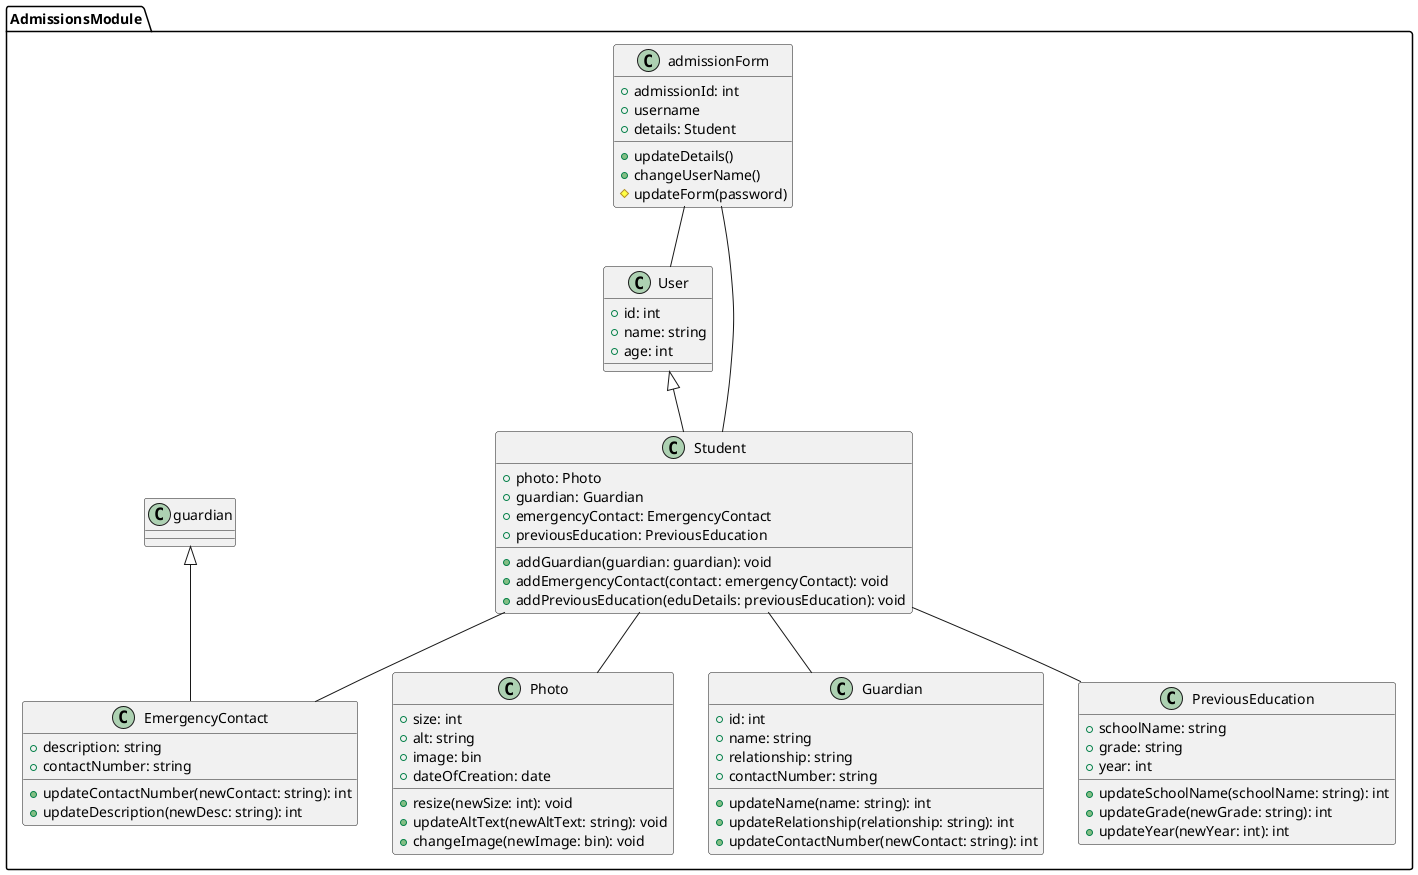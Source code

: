 @startuml admissions
package AdmissionsModule {
	class admissionForm {
		+ admissionId: int
		+ username
		+ details: Student

		+ updateDetails()
		+ changeUserName()
		' See this
		# updateForm(password)
	}

	class User {
		+ id: int
		+ name: string
		+ age: int
	}

	class Student extends User{
		+ photo: Photo
		+ guardian: Guardian
		+ emergencyContact: EmergencyContact
		+ previousEducation: PreviousEducation

		+ addGuardian(guardian: guardian): void
		+ addEmergencyContact(contact: emergencyContact): void
		+ addPreviousEducation(eduDetails: previousEducation): void
	}

	class Photo {
		+ size: int
		+ alt: string
		+ image: bin
		+ dateOfCreation: date
		+ resize(newSize: int): void
		+ updateAltText(newAltText: string): void
		+ changeImage(newImage: bin): void
	}

	class Guardian {
		+ id: int
		+ name: string
		+ relationship: string
		+ contactNumber: string

		+ updateName(name: string): int
		+ updateRelationship(relationship: string): int
		+ updateContactNumber(newContact: string): int
	}

	class EmergencyContact extends guardian{
		+ description: string
		+ contactNumber: string

		+ updateContactNumber(newContact: string): int
		+ updateDescription(newDesc: string): int
	}

	class PreviousEducation {
		+ schoolName: string
		+ grade: string
		+ year: int
		
		+ updateSchoolName(schoolName: string): int
		+ updateGrade(newGrade: string): int
		+ updateYear(newYear: int): int
	}

	admissionForm -- User
	admissionForm -- Student
	Student -- Photo
	Student -- Guardian
	Student -- EmergencyContact
	Student -- PreviousEducation
}
@enduml
